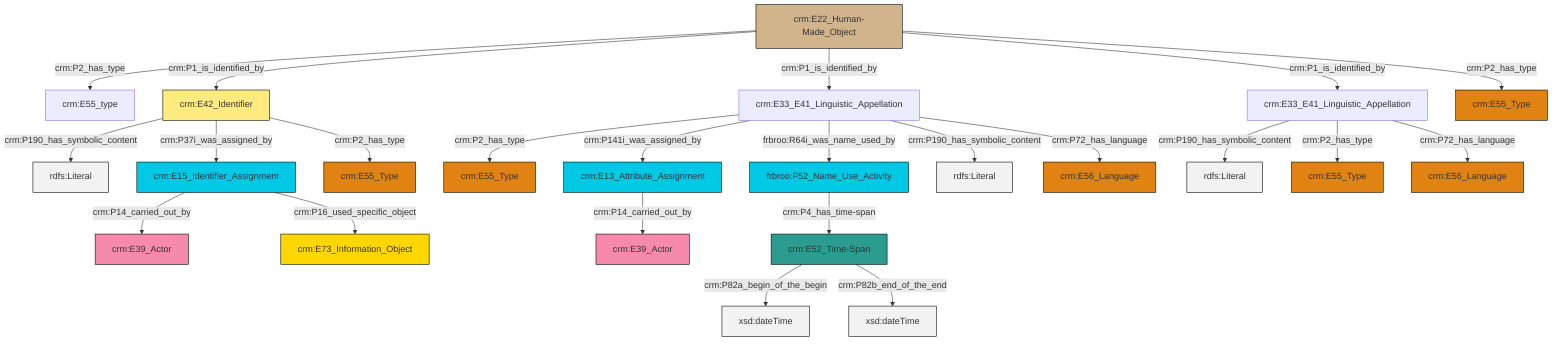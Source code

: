 graph TD
classDef Literal fill:#f2f2f2,stroke:#000000;
classDef CRM_Entity fill:#FFFFFF,stroke:#000000;
classDef Temporal_Entity fill:#00C9E6, stroke:#000000;
classDef Type fill:#E18312, stroke:#000000;
classDef Time-Span fill:#2C9C91, stroke:#000000;
classDef Appellation fill:#FFEB7F, stroke:#000000;
classDef Place fill:#008836, stroke:#000000;
classDef Persistent_Item fill:#B266B2, stroke:#000000;
classDef Conceptual_Object fill:#FFD700, stroke:#000000;
classDef Physical_Thing fill:#D2B48C, stroke:#000000;
classDef Actor fill:#f58aad, stroke:#000000;
classDef PC_Classes fill:#4ce600, stroke:#000000;
classDef Multi fill:#cccccc,stroke:#000000;

2["crm:E15_Identifier_Assignment"]:::Temporal_Entity -->|crm:P14_carried_out_by| 3["crm:E39_Actor"]:::Actor
2["crm:E15_Identifier_Assignment"]:::Temporal_Entity -->|crm:P16_used_specific_object| 8["crm:E73_Information_Object"]:::Conceptual_Object
9["crm:E22_Human-Made_Object"]:::Physical_Thing -->|crm:P2_has_type| 0["crm:E55_type"]:::Default
4["crm:E33_E41_Linguistic_Appellation"]:::Default -->|crm:P190_has_symbolic_content| 17[rdfs:Literal]:::Literal
15["frbroo:F52_Name_Use_Activity"]:::Temporal_Entity -->|crm:P4_has_time-span| 11["crm:E52_Time-Span"]:::Time-Span
22["crm:E33_E41_Linguistic_Appellation"]:::Default -->|crm:P2_has_type| 23["crm:E55_Type"]:::Type
9["crm:E22_Human-Made_Object"]:::Physical_Thing -->|crm:P1_is_identified_by| 24["crm:E42_Identifier"]:::Appellation
9["crm:E22_Human-Made_Object"]:::Physical_Thing -->|crm:P1_is_identified_by| 22["crm:E33_E41_Linguistic_Appellation"]:::Default
9["crm:E22_Human-Made_Object"]:::Physical_Thing -->|crm:P1_is_identified_by| 4["crm:E33_E41_Linguistic_Appellation"]:::Default
22["crm:E33_E41_Linguistic_Appellation"]:::Default -->|crm:P141i_was_assigned_by| 25["crm:E13_Attribute_Assignment"]:::Temporal_Entity
22["crm:E33_E41_Linguistic_Appellation"]:::Default -->|frbroo:R64i_was_name_used_by| 15["frbroo:F52_Name_Use_Activity"]:::Temporal_Entity
11["crm:E52_Time-Span"]:::Time-Span -->|crm:P82a_begin_of_the_begin| 26[xsd:dateTime]:::Literal
22["crm:E33_E41_Linguistic_Appellation"]:::Default -->|crm:P190_has_symbolic_content| 27[rdfs:Literal]:::Literal
24["crm:E42_Identifier"]:::Appellation -->|crm:P190_has_symbolic_content| 28[rdfs:Literal]:::Literal
25["crm:E13_Attribute_Assignment"]:::Temporal_Entity -->|crm:P14_carried_out_by| 6["crm:E39_Actor"]:::Actor
4["crm:E33_E41_Linguistic_Appellation"]:::Default -->|crm:P2_has_type| 13["crm:E55_Type"]:::Type
4["crm:E33_E41_Linguistic_Appellation"]:::Default -->|crm:P72_has_language| 20["crm:E56_Language"]:::Type
11["crm:E52_Time-Span"]:::Time-Span -->|crm:P82b_end_of_the_end| 33[xsd:dateTime]:::Literal
24["crm:E42_Identifier"]:::Appellation -->|crm:P37i_was_assigned_by| 2["crm:E15_Identifier_Assignment"]:::Temporal_Entity
24["crm:E42_Identifier"]:::Appellation -->|crm:P2_has_type| 36["crm:E55_Type"]:::Type
9["crm:E22_Human-Made_Object"]:::Physical_Thing -->|crm:P2_has_type| 18["crm:E55_Type"]:::Type
22["crm:E33_E41_Linguistic_Appellation"]:::Default -->|crm:P72_has_language| 29["crm:E56_Language"]:::Type
